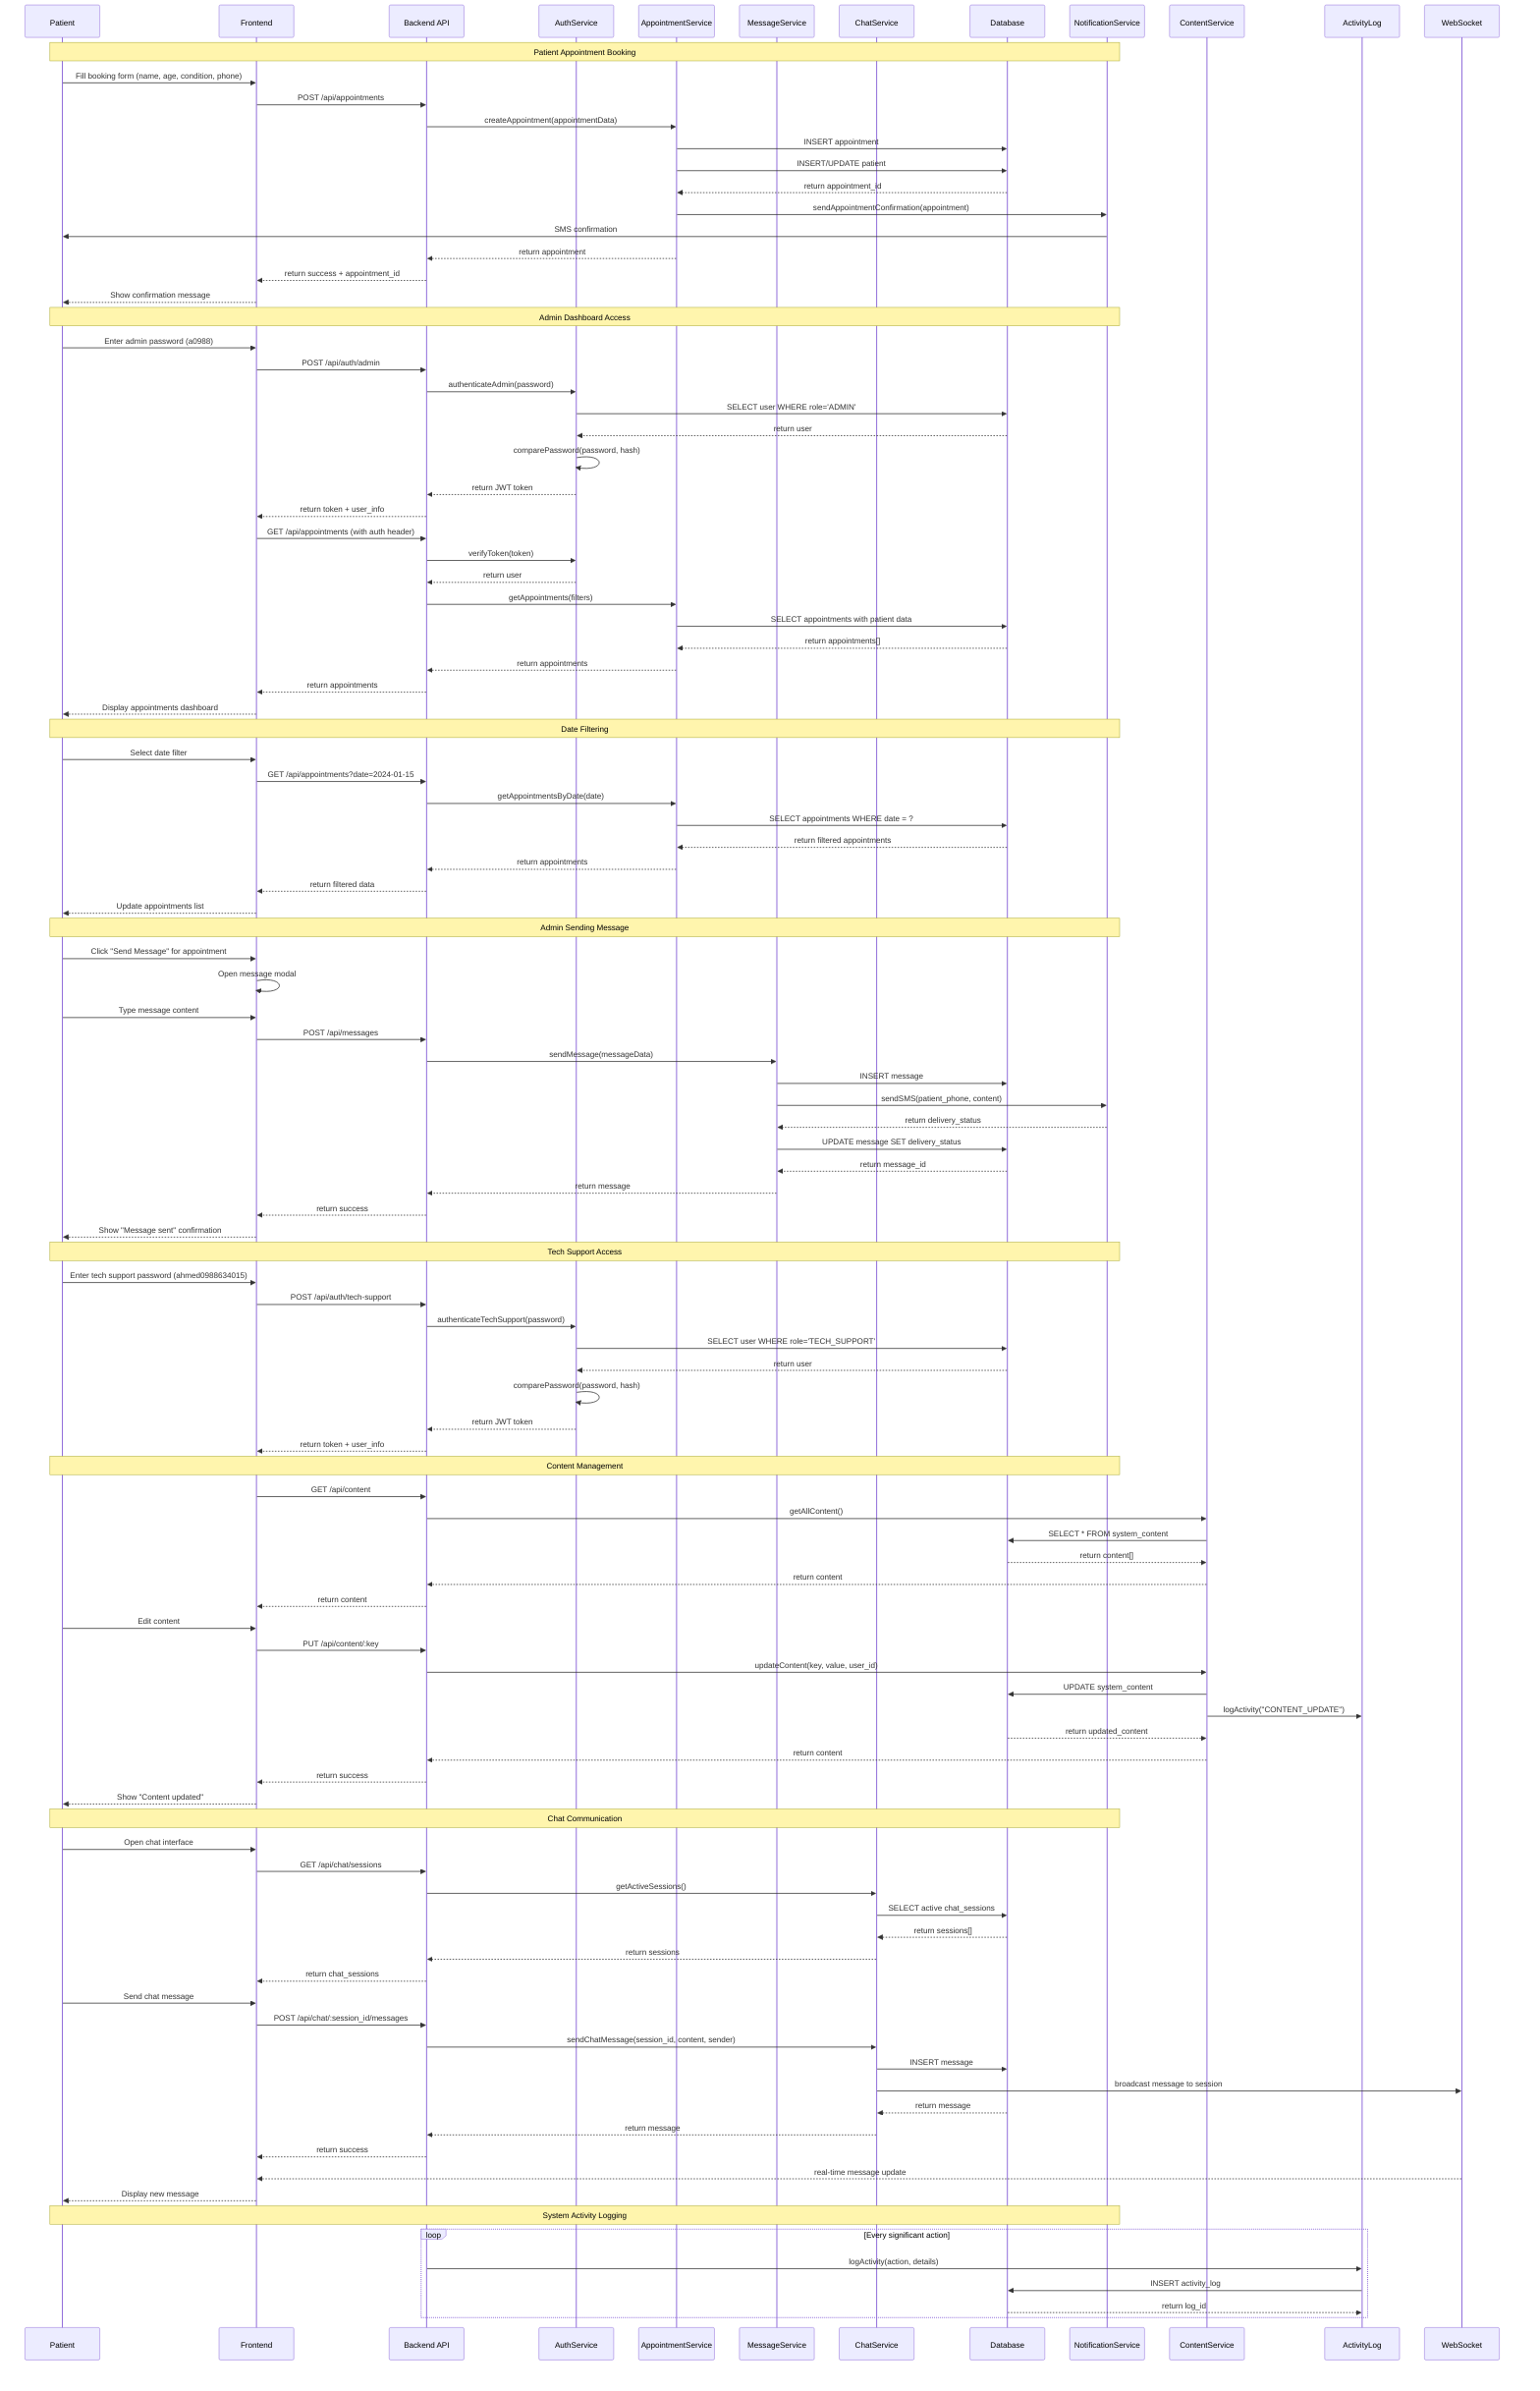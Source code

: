 sequenceDiagram
    participant P as Patient
    participant UI as Frontend
    participant API as Backend API
    participant Auth as AuthService
    participant AS as AppointmentService
    participant MS as MessageService
    participant CS as ChatService
    participant DB as Database
    participant NS as NotificationService

    %% Patient Booking Flow
    Note over P,NS: Patient Appointment Booking
    P->>UI: Fill booking form (name, age, condition, phone)
    UI->>API: POST /api/appointments
    API->>AS: createAppointment(appointmentData)
    AS->>DB: INSERT appointment
    AS->>DB: INSERT/UPDATE patient
    DB-->>AS: return appointment_id
    AS->>NS: sendAppointmentConfirmation(appointment)
    NS->>P: SMS confirmation
    AS-->>API: return appointment
    API-->>UI: return success + appointment_id
    UI-->>P: Show confirmation message

    %% Admin Login and Dashboard
    Note over P,NS: Admin Dashboard Access
    P->>UI: Enter admin password (a0988)
    UI->>API: POST /api/auth/admin
    API->>Auth: authenticateAdmin(password)
    Auth->>DB: SELECT user WHERE role='ADMIN'
    DB-->>Auth: return user
    Auth->>Auth: comparePassword(password, hash)
    Auth-->>API: return JWT token
    API-->>UI: return token + user_info
    UI->>API: GET /api/appointments (with auth header)
    API->>Auth: verifyToken(token)
    Auth-->>API: return user
    API->>AS: getAppointments(filters)
    AS->>DB: SELECT appointments with patient data
    DB-->>AS: return appointments[]
    AS-->>API: return appointments
    API-->>UI: return appointments
    UI-->>P: Display appointments dashboard

    %% Date Filtering
    Note over P,NS: Date Filtering
    P->>UI: Select date filter
    UI->>API: GET /api/appointments?date=2024-01-15
    API->>AS: getAppointmentsByDate(date)
    AS->>DB: SELECT appointments WHERE date = ?
    DB-->>AS: return filtered appointments
    AS-->>API: return appointments
    API-->>UI: return filtered data
    UI-->>P: Update appointments list

    %% Send Message to Patient
    Note over P,NS: Admin Sending Message
    P->>UI: Click "Send Message" for appointment
    UI->>UI: Open message modal
    P->>UI: Type message content
    UI->>API: POST /api/messages
    API->>MS: sendMessage(messageData)
    MS->>DB: INSERT message
    MS->>NS: sendSMS(patient_phone, content)
    NS-->>MS: return delivery_status
    MS->>DB: UPDATE message SET delivery_status
    DB-->>MS: return message_id
    MS-->>API: return message
    API-->>UI: return success
    UI-->>P: Show "Message sent" confirmation

    %% Tech Support Login
    Note over P,NS: Tech Support Access
    P->>UI: Enter tech support password (ahmed0988634015)
    UI->>API: POST /api/auth/tech-support
    API->>Auth: authenticateTechSupport(password)
    Auth->>DB: SELECT user WHERE role='TECH_SUPPORT'
    DB-->>Auth: return user
    Auth->>Auth: comparePassword(password, hash)
    Auth-->>API: return JWT token
    API-->>UI: return token + user_info

    %% Content Management
    Note over P,NS: Content Management
    UI->>API: GET /api/content
    API->>ContentService: getAllContent()
    ContentService->>DB: SELECT * FROM system_content
    DB-->>ContentService: return content[]
    ContentService-->>API: return content
    API-->>UI: return content
    P->>UI: Edit content
    UI->>API: PUT /api/content/:key
    API->>ContentService: updateContent(key, value, user_id)
    ContentService->>DB: UPDATE system_content
    ContentService->>ActivityLog: logActivity("CONTENT_UPDATE")
    DB-->>ContentService: return updated_content
    ContentService-->>API: return content
    API-->>UI: return success
    UI-->>P: Show "Content updated"

    %% Chat System
    Note over P,NS: Chat Communication
    P->>UI: Open chat interface
    UI->>API: GET /api/chat/sessions
    API->>CS: getActiveSessions()
    CS->>DB: SELECT active chat_sessions
    DB-->>CS: return sessions[]
    CS-->>API: return sessions
    API-->>UI: return chat_sessions
    P->>UI: Send chat message
    UI->>API: POST /api/chat/:session_id/messages
    API->>CS: sendChatMessage(session_id, content, sender)
    CS->>DB: INSERT message
    CS->>WebSocket: broadcast message to session
    DB-->>CS: return message
    CS-->>API: return message
    API-->>UI: return success
    WebSocket-->>UI: real-time message update
    UI-->>P: Display new message

    %% Activity Logging
    Note over P,NS: System Activity Logging
    loop Every significant action
        API->>ActivityLog: logActivity(action, details)
        ActivityLog->>DB: INSERT activity_log
        DB-->>ActivityLog: return log_id
    end